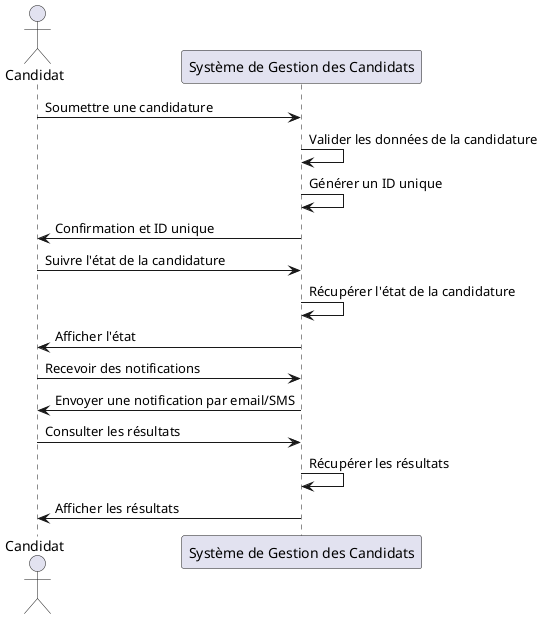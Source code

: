 @startuml SystemeDeGestionDesCandidats
actor Candidat
participant "Système de Gestion des Candidats" as P

Candidat -> P: Soumettre une candidature
P -> P: Valider les données de la candidature
P -> P: Générer un ID unique
P -> Candidat: Confirmation et ID unique

Candidat -> P: Suivre l'état de la candidature
P -> P: Récupérer l'état de la candidature
P -> Candidat: Afficher l'état

Candidat -> P: Recevoir des notifications
P -> Candidat: Envoyer une notification par email/SMS

Candidat -> P: Consulter les résultats
P -> P: Récupérer les résultats
P -> Candidat: Afficher les résultats
@enduml
